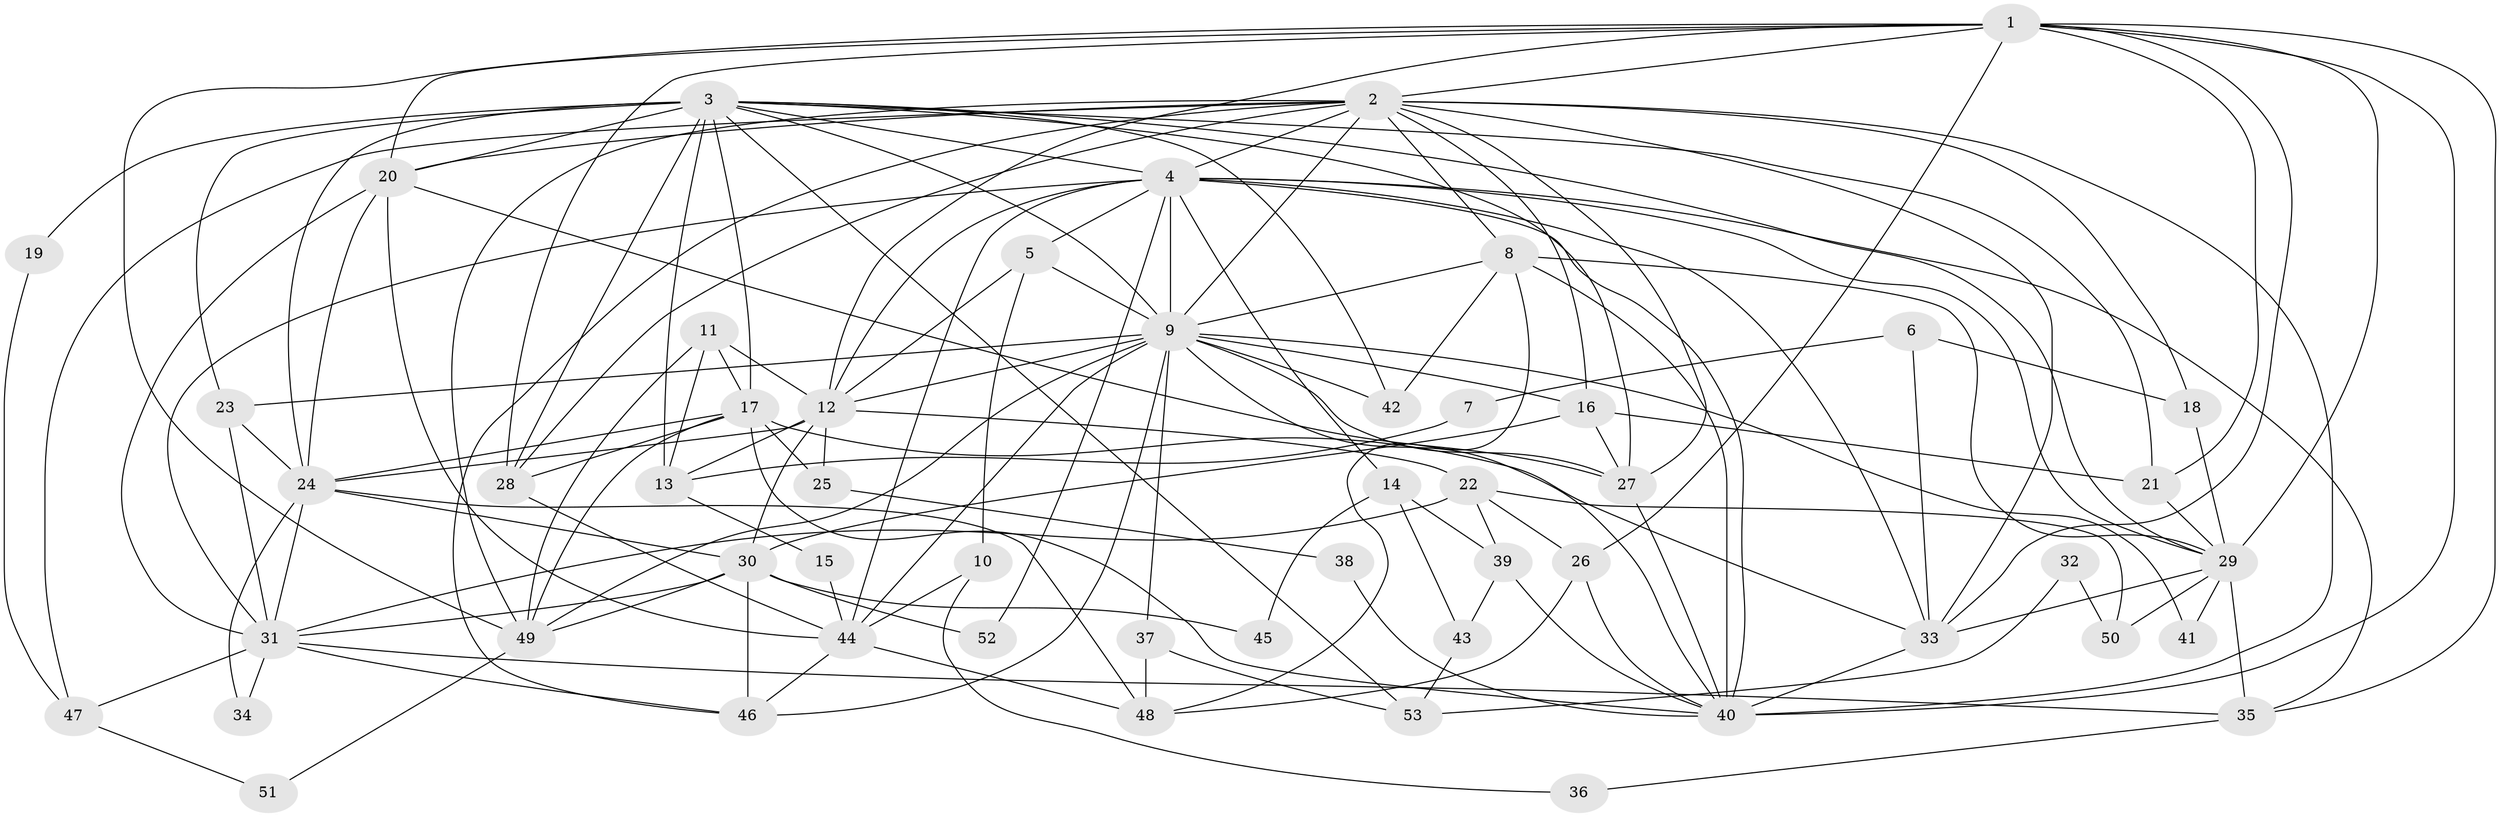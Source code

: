// original degree distribution, {4: 0.29245283018867924, 3: 0.22641509433962265, 6: 0.07547169811320754, 5: 0.22641509433962265, 2: 0.14150943396226415, 8: 0.018867924528301886, 7: 0.018867924528301886}
// Generated by graph-tools (version 1.1) at 2025/35/03/09/25 02:35:58]
// undirected, 53 vertices, 146 edges
graph export_dot {
graph [start="1"]
  node [color=gray90,style=filled];
  1;
  2;
  3;
  4;
  5;
  6;
  7;
  8;
  9;
  10;
  11;
  12;
  13;
  14;
  15;
  16;
  17;
  18;
  19;
  20;
  21;
  22;
  23;
  24;
  25;
  26;
  27;
  28;
  29;
  30;
  31;
  32;
  33;
  34;
  35;
  36;
  37;
  38;
  39;
  40;
  41;
  42;
  43;
  44;
  45;
  46;
  47;
  48;
  49;
  50;
  51;
  52;
  53;
  1 -- 2 [weight=1.0];
  1 -- 12 [weight=2.0];
  1 -- 20 [weight=1.0];
  1 -- 21 [weight=1.0];
  1 -- 26 [weight=1.0];
  1 -- 28 [weight=1.0];
  1 -- 29 [weight=1.0];
  1 -- 33 [weight=1.0];
  1 -- 35 [weight=1.0];
  1 -- 40 [weight=2.0];
  1 -- 49 [weight=1.0];
  2 -- 4 [weight=1.0];
  2 -- 8 [weight=1.0];
  2 -- 9 [weight=1.0];
  2 -- 16 [weight=1.0];
  2 -- 18 [weight=1.0];
  2 -- 20 [weight=2.0];
  2 -- 27 [weight=1.0];
  2 -- 28 [weight=1.0];
  2 -- 33 [weight=1.0];
  2 -- 40 [weight=1.0];
  2 -- 46 [weight=1.0];
  2 -- 47 [weight=1.0];
  2 -- 49 [weight=1.0];
  3 -- 4 [weight=1.0];
  3 -- 9 [weight=1.0];
  3 -- 13 [weight=1.0];
  3 -- 17 [weight=1.0];
  3 -- 19 [weight=1.0];
  3 -- 20 [weight=2.0];
  3 -- 21 [weight=1.0];
  3 -- 23 [weight=1.0];
  3 -- 24 [weight=1.0];
  3 -- 27 [weight=1.0];
  3 -- 28 [weight=2.0];
  3 -- 29 [weight=1.0];
  3 -- 42 [weight=1.0];
  3 -- 53 [weight=1.0];
  4 -- 5 [weight=2.0];
  4 -- 9 [weight=1.0];
  4 -- 12 [weight=1.0];
  4 -- 14 [weight=1.0];
  4 -- 29 [weight=2.0];
  4 -- 31 [weight=1.0];
  4 -- 33 [weight=1.0];
  4 -- 35 [weight=1.0];
  4 -- 40 [weight=1.0];
  4 -- 44 [weight=1.0];
  4 -- 52 [weight=1.0];
  5 -- 9 [weight=1.0];
  5 -- 10 [weight=1.0];
  5 -- 12 [weight=1.0];
  6 -- 7 [weight=1.0];
  6 -- 18 [weight=1.0];
  6 -- 33 [weight=1.0];
  7 -- 13 [weight=1.0];
  8 -- 9 [weight=1.0];
  8 -- 29 [weight=1.0];
  8 -- 40 [weight=2.0];
  8 -- 42 [weight=1.0];
  8 -- 48 [weight=1.0];
  9 -- 12 [weight=1.0];
  9 -- 16 [weight=1.0];
  9 -- 23 [weight=1.0];
  9 -- 27 [weight=1.0];
  9 -- 37 [weight=1.0];
  9 -- 40 [weight=1.0];
  9 -- 41 [weight=1.0];
  9 -- 42 [weight=1.0];
  9 -- 44 [weight=1.0];
  9 -- 46 [weight=1.0];
  9 -- 49 [weight=1.0];
  10 -- 36 [weight=1.0];
  10 -- 44 [weight=1.0];
  11 -- 12 [weight=1.0];
  11 -- 13 [weight=1.0];
  11 -- 17 [weight=1.0];
  11 -- 49 [weight=1.0];
  12 -- 13 [weight=1.0];
  12 -- 22 [weight=1.0];
  12 -- 24 [weight=1.0];
  12 -- 25 [weight=1.0];
  12 -- 30 [weight=1.0];
  13 -- 15 [weight=2.0];
  14 -- 39 [weight=1.0];
  14 -- 43 [weight=1.0];
  14 -- 45 [weight=1.0];
  15 -- 44 [weight=1.0];
  16 -- 21 [weight=1.0];
  16 -- 27 [weight=1.0];
  16 -- 30 [weight=1.0];
  17 -- 24 [weight=1.0];
  17 -- 25 [weight=1.0];
  17 -- 28 [weight=1.0];
  17 -- 33 [weight=1.0];
  17 -- 40 [weight=1.0];
  17 -- 49 [weight=1.0];
  18 -- 29 [weight=1.0];
  19 -- 47 [weight=1.0];
  20 -- 24 [weight=1.0];
  20 -- 27 [weight=1.0];
  20 -- 31 [weight=1.0];
  20 -- 44 [weight=1.0];
  21 -- 29 [weight=1.0];
  22 -- 26 [weight=1.0];
  22 -- 31 [weight=1.0];
  22 -- 39 [weight=1.0];
  22 -- 50 [weight=1.0];
  23 -- 24 [weight=1.0];
  23 -- 31 [weight=1.0];
  24 -- 30 [weight=2.0];
  24 -- 31 [weight=1.0];
  24 -- 34 [weight=1.0];
  24 -- 48 [weight=1.0];
  25 -- 38 [weight=1.0];
  26 -- 40 [weight=1.0];
  26 -- 48 [weight=1.0];
  27 -- 40 [weight=1.0];
  28 -- 44 [weight=1.0];
  29 -- 33 [weight=1.0];
  29 -- 35 [weight=1.0];
  29 -- 41 [weight=1.0];
  29 -- 50 [weight=1.0];
  30 -- 31 [weight=1.0];
  30 -- 45 [weight=1.0];
  30 -- 46 [weight=3.0];
  30 -- 49 [weight=1.0];
  30 -- 52 [weight=1.0];
  31 -- 34 [weight=1.0];
  31 -- 35 [weight=1.0];
  31 -- 46 [weight=1.0];
  31 -- 47 [weight=1.0];
  32 -- 50 [weight=1.0];
  32 -- 53 [weight=1.0];
  33 -- 40 [weight=1.0];
  35 -- 36 [weight=1.0];
  37 -- 48 [weight=1.0];
  37 -- 53 [weight=1.0];
  38 -- 40 [weight=1.0];
  39 -- 40 [weight=1.0];
  39 -- 43 [weight=1.0];
  43 -- 53 [weight=1.0];
  44 -- 46 [weight=1.0];
  44 -- 48 [weight=1.0];
  47 -- 51 [weight=1.0];
  49 -- 51 [weight=1.0];
}

